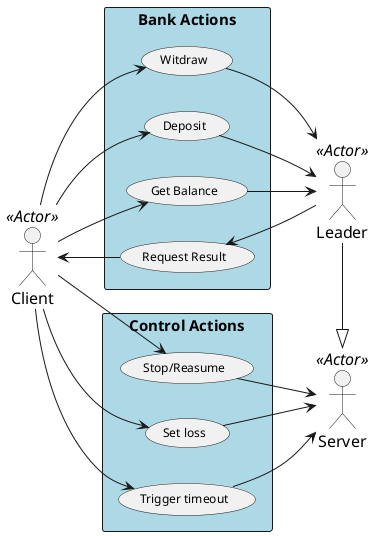 @startuml
left to right direction
skinparam packageStyle rectangle
:Client: <<Actor>>
:Server: <<Actor>>
:Leader: <<Actor>> 

Leader -right-|> Server


rectangle "Bank Actions" {
  (Witdraw) as Witdraw
  (Deposit) as Deposit
  (Get Balance) as Balance
  (Request Result) as Res
  
  Client --> Deposit
  Client --> Witdraw
  Client --> Balance

  Deposit --> Leader
  Witdraw --> Leader
  Balance --> Leader
  Leader --> Res
  Res --> Client
}

rectangle "Control Actions" {
   (Stop/Reasume) as StartStop
   (Set loss) as SetLoss
   (Trigger timeout) as Timeout

  Client --> SetLoss
  Client --> StartStop
  Client --> Timeout

  Timeout --> Server
  SetLoss --> Server
  StartStop --> Server
}

skinparam{
    UsecaseFontSize 12
    RectangleFontSize 15
    ActorFontSize 16
    RectangleBackgroundColor Lightblue
    BackgroundColor Transparent
}
@enduml